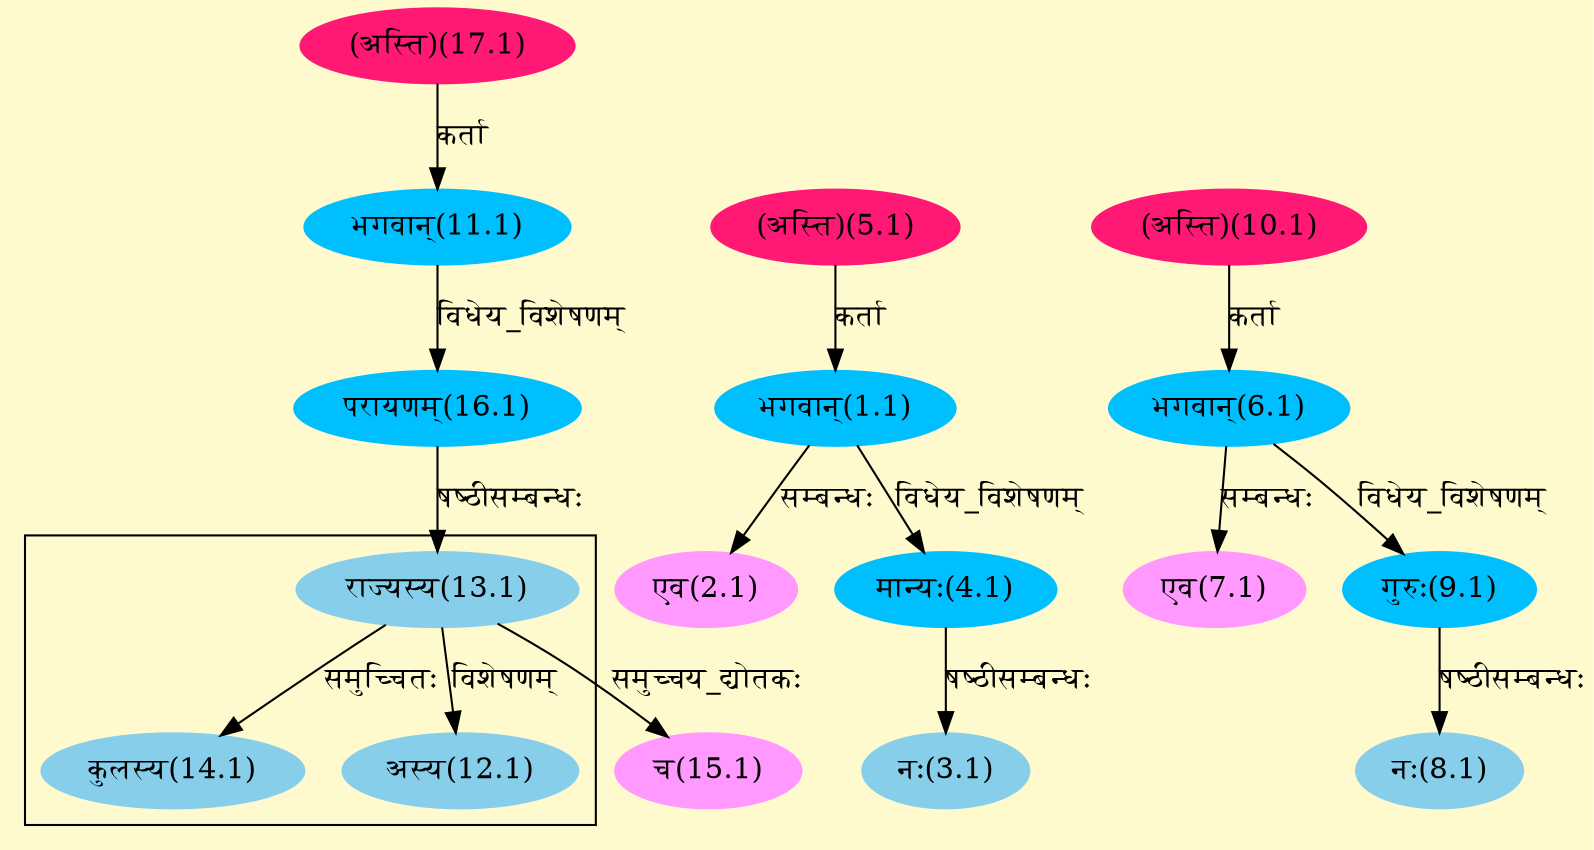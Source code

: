 digraph G{
rankdir=BT;
 compound=true;
 bgcolor="lemonchiffon1";

subgraph cluster_1{
Node12_1 [style=filled, color="#87CEEB" label = "अस्य(12.1)"]
Node13_1 [style=filled, color="#87CEEB" label = "राज्यस्य(13.1)"]
Node14_1 [style=filled, color="#87CEEB" label = "कुलस्य(14.1)"]

}
Node1_1 [style=filled, color="#00BFFF" label = "भगवान्(1.1)"]
Node5_1 [style=filled, color="#FF1975" label = "(अस्ति)(5.1)"]
Node2_1 [style=filled, color="#FF99FF" label = "एव(2.1)"]
Node3_1 [style=filled, color="#87CEEB" label = "नः(3.1)"]
Node4_1 [style=filled, color="#00BFFF" label = "मान्यः(4.1)"]
Node [style=filled, color="" label = "()"]
Node6_1 [style=filled, color="#00BFFF" label = "भगवान्(6.1)"]
Node10_1 [style=filled, color="#FF1975" label = "(अस्ति)(10.1)"]
Node7_1 [style=filled, color="#FF99FF" label = "एव(7.1)"]
Node8_1 [style=filled, color="#87CEEB" label = "नः(8.1)"]
Node9_1 [style=filled, color="#00BFFF" label = "गुरुः(9.1)"]
Node11_1 [style=filled, color="#00BFFF" label = "भगवान्(11.1)"]
Node17_1 [style=filled, color="#FF1975" label = "(अस्ति)(17.1)"]
Node13_1 [style=filled, color="#87CEEB" label = "राज्यस्य(13.1)"]
Node16_1 [style=filled, color="#00BFFF" label = "परायणम्(16.1)"]
Node15_1 [style=filled, color="#FF99FF" label = "च(15.1)"]
/* Start of Relations section */

Node1_1 -> Node5_1 [  label="कर्ता"  dir="back" ]
Node2_1 -> Node1_1 [  label="सम्बन्धः"  dir="back" ]
Node3_1 -> Node4_1 [  label="षष्ठीसम्बन्धः"  dir="back" ]
Node4_1 -> Node1_1 [  label="विधेय_विशेषणम्"  dir="back" ]
Node6_1 -> Node10_1 [  label="कर्ता"  dir="back" ]
Node7_1 -> Node6_1 [  label="सम्बन्धः"  dir="back" ]
Node8_1 -> Node9_1 [  label="षष्ठीसम्बन्धः"  dir="back" ]
Node9_1 -> Node6_1 [  label="विधेय_विशेषणम्"  dir="back" ]
Node11_1 -> Node17_1 [  label="कर्ता"  dir="back" ]
Node12_1 -> Node13_1 [  label="विशेषणम्"  dir="back" ]
Node13_1 -> Node16_1 [  label="षष्ठीसम्बन्धः"  dir="back" ]
Node14_1 -> Node13_1 [  label="समुच्चितः"  dir="back" ]
Node15_1 -> Node13_1 [  label="समुच्चय_द्योतकः"  dir="back" ]
Node16_1 -> Node11_1 [  label="विधेय_विशेषणम्"  dir="back" ]
}
